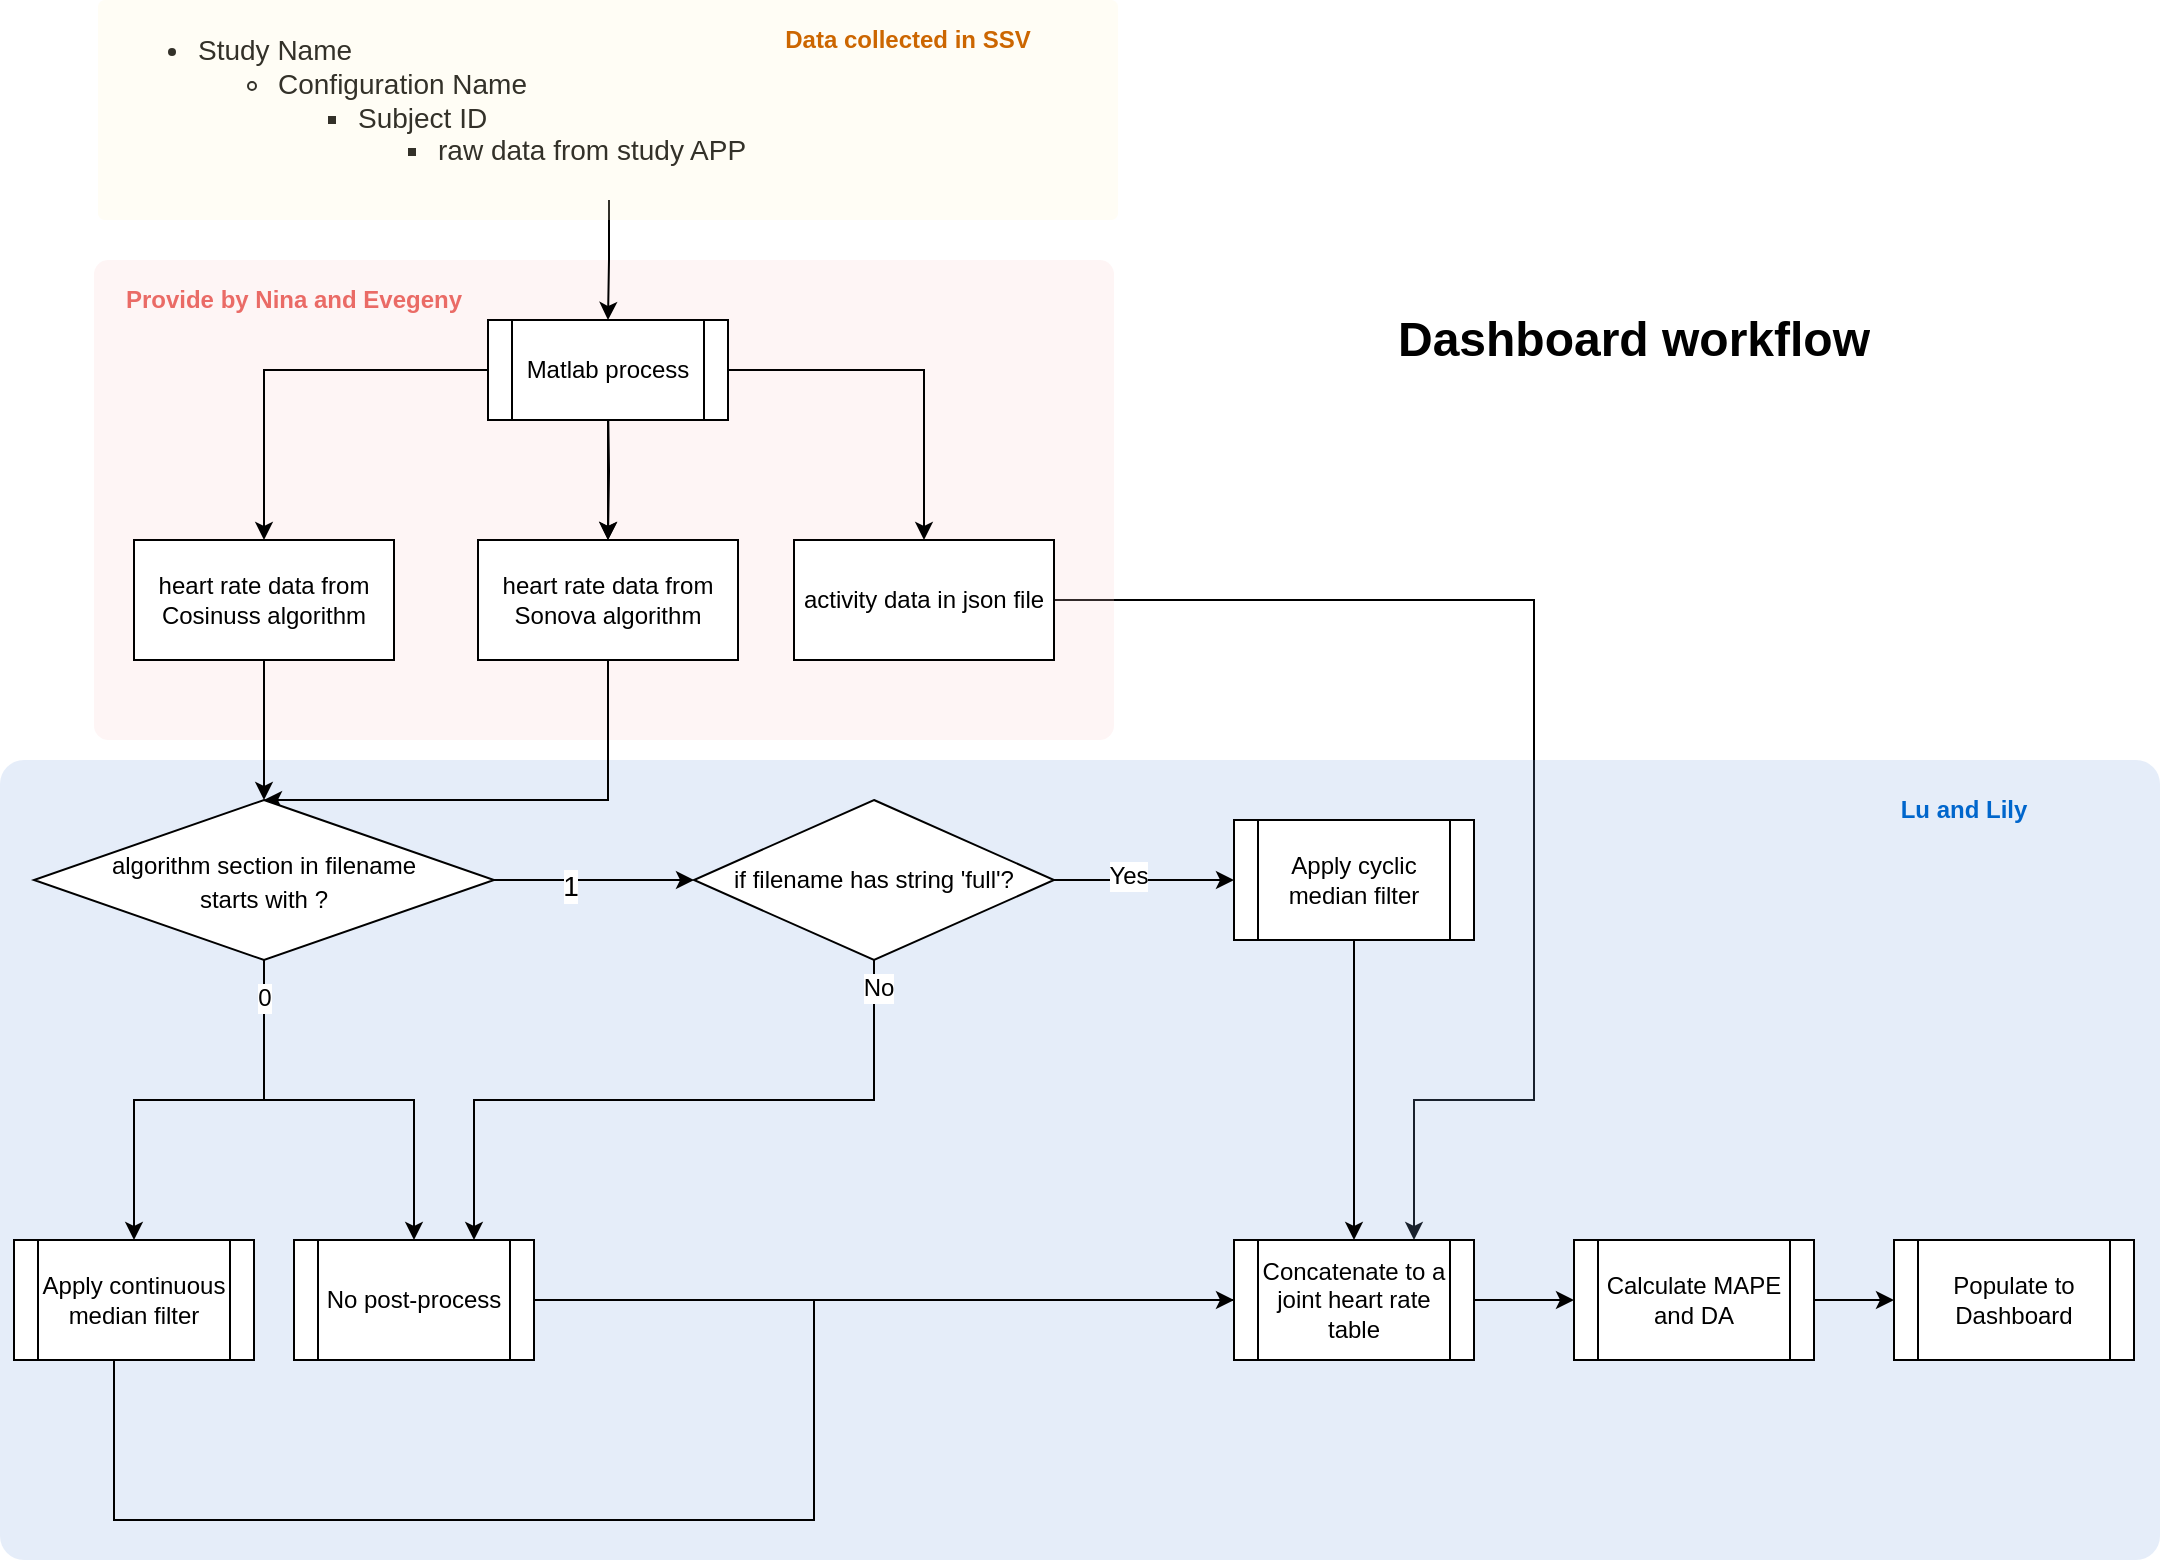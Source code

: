 <mxfile version="14.6.13" type="github">
  <diagram id="KIOIq3B1tjwC8RdAzctb" name="Page-1">
    <mxGraphModel dx="1422" dy="762" grid="1" gridSize="10" guides="1" tooltips="1" connect="1" arrows="1" fold="1" page="1" pageScale="1" pageWidth="1100" pageHeight="850" math="0" shadow="0">
      <root>
        <mxCell id="0" />
        <mxCell id="1" parent="0" />
        <mxCell id="7mfvnDVQpdmoXQ0QLcxs-120" style="edgeStyle=orthogonalEdgeStyle;rounded=0;orthogonalLoop=1;jettySize=auto;html=1;entryX=0.75;entryY=0;entryDx=0;entryDy=0;fontSize=12;fontColor=#000000;endArrow=classic;endFill=1;strokeColor=#000000;" edge="1" parent="1" source="7mfvnDVQpdmoXQ0QLcxs-45" target="7mfvnDVQpdmoXQ0QLcxs-103">
          <mxGeometry relative="1" as="geometry">
            <Array as="points">
              <mxPoint x="770" y="330" />
              <mxPoint x="770" y="580" />
              <mxPoint x="710" y="580" />
            </Array>
          </mxGeometry>
        </mxCell>
        <mxCell id="7mfvnDVQpdmoXQ0QLcxs-109" value="" style="rounded=1;whiteSpace=wrap;html=1;fontSize=12;align=left;fillColor=#f8cecc;fillOpacity=20;labelPosition=left;verticalLabelPosition=top;verticalAlign=bottom;arcSize=3;strokeColor=none;" vertex="1" parent="1">
          <mxGeometry x="50" y="160" width="510" height="240" as="geometry" />
        </mxCell>
        <mxCell id="7mfvnDVQpdmoXQ0QLcxs-114" value="" style="rounded=1;whiteSpace=wrap;html=1;fontSize=12;align=left;fillOpacity=20;labelPosition=left;verticalLabelPosition=top;verticalAlign=bottom;arcSize=3;fillColor=#7EA6E0;strokeColor=none;" vertex="1" parent="1">
          <mxGeometry x="3" y="410" width="1080" height="400" as="geometry" />
        </mxCell>
        <mxCell id="7mfvnDVQpdmoXQ0QLcxs-40" style="edgeStyle=orthogonalEdgeStyle;rounded=0;orthogonalLoop=1;jettySize=auto;html=1;exitX=0.75;exitY=1;exitDx=0;exitDy=0;fontSize=14;endArrow=classic;endFill=1;strokeColor=#000000;entryX=0.5;entryY=0;entryDx=0;entryDy=0;" edge="1" parent="1" source="7mfvnDVQpdmoXQ0QLcxs-21" target="7mfvnDVQpdmoXQ0QLcxs-62">
          <mxGeometry relative="1" as="geometry">
            <mxPoint x="307" y="190" as="targetPoint" />
          </mxGeometry>
        </mxCell>
        <mxCell id="7mfvnDVQpdmoXQ0QLcxs-21" value="&lt;ul style=&quot;font-size: 14px;&quot;&gt;&lt;li style=&quot;font-size: 14px;&quot;&gt;&lt;span style=&quot;font-size: 14px;&quot;&gt;Study Name&lt;/span&gt;&lt;/li&gt;&lt;ul style=&quot;font-size: 14px;&quot;&gt;&lt;li style=&quot;font-size: 14px;&quot;&gt;Configuration Name&lt;/li&gt;&lt;ul style=&quot;font-size: 14px;&quot;&gt;&lt;li style=&quot;font-size: 14px;&quot;&gt;Subject ID&lt;/li&gt;&lt;ul style=&quot;font-size: 14px;&quot;&gt;&lt;li style=&quot;font-size: 14px;&quot;&gt;raw data from study APP&lt;/li&gt;&lt;/ul&gt;&lt;/ul&gt;&lt;/ul&gt;&lt;/ul&gt;" style="text;html=1;strokeColor=none;fillColor=none;align=left;verticalAlign=middle;whiteSpace=wrap;rounded=0;fontSize=14;" vertex="1" parent="1">
          <mxGeometry x="60" y="30" width="330" height="100" as="geometry" />
        </mxCell>
        <mxCell id="7mfvnDVQpdmoXQ0QLcxs-50" value="" style="edgeStyle=orthogonalEdgeStyle;rounded=0;orthogonalLoop=1;jettySize=auto;html=1;fontSize=14;endArrow=classic;endFill=1;strokeColor=#000000;" edge="1" parent="1" source="7mfvnDVQpdmoXQ0QLcxs-29" target="7mfvnDVQpdmoXQ0QLcxs-49">
          <mxGeometry relative="1" as="geometry" />
        </mxCell>
        <mxCell id="7mfvnDVQpdmoXQ0QLcxs-29" value="&lt;font style=&quot;font-size: 12px;&quot;&gt;heart rate data from Cosinuss algorithm&lt;/font&gt;" style="rounded=0;whiteSpace=wrap;html=1;fontSize=12;align=center;" vertex="1" parent="1">
          <mxGeometry x="70" y="300" width="130" height="60" as="geometry" />
        </mxCell>
        <mxCell id="7mfvnDVQpdmoXQ0QLcxs-41" style="edgeStyle=orthogonalEdgeStyle;rounded=0;orthogonalLoop=1;jettySize=auto;html=1;entryX=0.5;entryY=0;entryDx=0;entryDy=0;fontSize=14;endArrow=classic;endFill=1;strokeColor=#000000;" edge="1" parent="1" source="7mfvnDVQpdmoXQ0QLcxs-62" target="7mfvnDVQpdmoXQ0QLcxs-29">
          <mxGeometry relative="1" as="geometry">
            <mxPoint x="247" y="210" as="sourcePoint" />
          </mxGeometry>
        </mxCell>
        <mxCell id="7mfvnDVQpdmoXQ0QLcxs-44" style="edgeStyle=orthogonalEdgeStyle;rounded=0;orthogonalLoop=1;jettySize=auto;html=1;fontSize=14;endArrow=classic;endFill=1;strokeColor=#000000;" edge="1" parent="1" target="7mfvnDVQpdmoXQ0QLcxs-43">
          <mxGeometry relative="1" as="geometry">
            <mxPoint x="307" y="230" as="sourcePoint" />
          </mxGeometry>
        </mxCell>
        <mxCell id="7mfvnDVQpdmoXQ0QLcxs-46" style="edgeStyle=orthogonalEdgeStyle;rounded=0;orthogonalLoop=1;jettySize=auto;html=1;entryX=0.5;entryY=0;entryDx=0;entryDy=0;fontSize=14;endArrow=classic;endFill=1;strokeColor=#000000;" edge="1" parent="1" source="7mfvnDVQpdmoXQ0QLcxs-62" target="7mfvnDVQpdmoXQ0QLcxs-45">
          <mxGeometry relative="1" as="geometry">
            <mxPoint x="367" y="210" as="sourcePoint" />
          </mxGeometry>
        </mxCell>
        <mxCell id="7mfvnDVQpdmoXQ0QLcxs-57" value="" style="edgeStyle=orthogonalEdgeStyle;rounded=0;orthogonalLoop=1;jettySize=auto;html=1;fontSize=14;endArrow=classic;endFill=1;strokeColor=#000000;entryX=0.5;entryY=0;entryDx=0;entryDy=0;" edge="1" parent="1" source="7mfvnDVQpdmoXQ0QLcxs-43" target="7mfvnDVQpdmoXQ0QLcxs-49">
          <mxGeometry relative="1" as="geometry">
            <Array as="points">
              <mxPoint x="307" y="430" />
            </Array>
          </mxGeometry>
        </mxCell>
        <mxCell id="7mfvnDVQpdmoXQ0QLcxs-43" value="&lt;font style=&quot;font-size: 12px;&quot;&gt;heart rate data from Sonova algorithm&lt;br style=&quot;font-size: 12px;&quot;&gt;&lt;/font&gt;" style="rounded=0;whiteSpace=wrap;html=1;fontSize=12;align=center;" vertex="1" parent="1">
          <mxGeometry x="242" y="300" width="130" height="60" as="geometry" />
        </mxCell>
        <mxCell id="7mfvnDVQpdmoXQ0QLcxs-45" value="&lt;span style=&quot;font-size: 12px;&quot;&gt;activity data in json file&lt;/span&gt;" style="rounded=0;whiteSpace=wrap;html=1;fontSize=12;align=center;" vertex="1" parent="1">
          <mxGeometry x="400" y="300" width="130" height="60" as="geometry" />
        </mxCell>
        <mxCell id="7mfvnDVQpdmoXQ0QLcxs-55" value="" style="edgeStyle=orthogonalEdgeStyle;rounded=0;orthogonalLoop=1;jettySize=auto;html=1;fontSize=14;endArrow=classic;endFill=1;strokeColor=#000000;entryX=0;entryY=0.5;entryDx=0;entryDy=0;" edge="1" parent="1" source="7mfvnDVQpdmoXQ0QLcxs-49" target="7mfvnDVQpdmoXQ0QLcxs-91">
          <mxGeometry relative="1" as="geometry">
            <mxPoint x="345" y="470" as="targetPoint" />
          </mxGeometry>
        </mxCell>
        <mxCell id="7mfvnDVQpdmoXQ0QLcxs-56" value="1" style="edgeLabel;html=1;align=center;verticalAlign=middle;resizable=0;points=[];fontSize=14;" vertex="1" connectable="0" parent="7mfvnDVQpdmoXQ0QLcxs-55">
          <mxGeometry x="-0.252" y="-3" relative="1" as="geometry">
            <mxPoint as="offset" />
          </mxGeometry>
        </mxCell>
        <mxCell id="7mfvnDVQpdmoXQ0QLcxs-88" style="edgeStyle=orthogonalEdgeStyle;rounded=0;orthogonalLoop=1;jettySize=auto;html=1;exitX=0.5;exitY=1;exitDx=0;exitDy=0;fontSize=12;endArrow=classic;endFill=1;strokeColor=#000000;" edge="1" parent="1" source="7mfvnDVQpdmoXQ0QLcxs-49" target="7mfvnDVQpdmoXQ0QLcxs-61">
          <mxGeometry relative="1" as="geometry" />
        </mxCell>
        <mxCell id="7mfvnDVQpdmoXQ0QLcxs-89" style="edgeStyle=orthogonalEdgeStyle;rounded=0;orthogonalLoop=1;jettySize=auto;html=1;exitX=0.5;exitY=1;exitDx=0;exitDy=0;entryX=0.5;entryY=0;entryDx=0;entryDy=0;fontSize=12;endArrow=classic;endFill=1;strokeColor=#000000;" edge="1" parent="1" source="7mfvnDVQpdmoXQ0QLcxs-49" target="7mfvnDVQpdmoXQ0QLcxs-72">
          <mxGeometry relative="1" as="geometry" />
        </mxCell>
        <mxCell id="7mfvnDVQpdmoXQ0QLcxs-90" value="0" style="edgeLabel;html=1;align=center;verticalAlign=middle;resizable=0;points=[];fontSize=12;" vertex="1" connectable="0" parent="7mfvnDVQpdmoXQ0QLcxs-89">
          <mxGeometry x="-0.823" y="1" relative="1" as="geometry">
            <mxPoint x="-1" as="offset" />
          </mxGeometry>
        </mxCell>
        <mxCell id="7mfvnDVQpdmoXQ0QLcxs-49" value="&lt;font style=&quot;font-size: 12px&quot;&gt;algorithm section in filename &lt;br&gt;starts with ?&lt;br&gt;&lt;/font&gt;" style="rhombus;whiteSpace=wrap;html=1;rounded=0;fontSize=14;" vertex="1" parent="1">
          <mxGeometry x="20" y="430" width="230" height="80" as="geometry" />
        </mxCell>
        <mxCell id="7mfvnDVQpdmoXQ0QLcxs-61" value="Apply continuous median filter" style="shape=process;whiteSpace=wrap;html=1;backgroundOutline=1;fontSize=12;align=center;" vertex="1" parent="1">
          <mxGeometry x="10" y="650" width="120" height="60" as="geometry" />
        </mxCell>
        <mxCell id="7mfvnDVQpdmoXQ0QLcxs-65" value="" style="edgeStyle=orthogonalEdgeStyle;rounded=0;orthogonalLoop=1;jettySize=auto;html=1;fontSize=14;endArrow=classic;endFill=1;strokeColor=#000000;" edge="1" parent="1" source="7mfvnDVQpdmoXQ0QLcxs-62" target="7mfvnDVQpdmoXQ0QLcxs-43">
          <mxGeometry relative="1" as="geometry" />
        </mxCell>
        <mxCell id="7mfvnDVQpdmoXQ0QLcxs-62" value="Matlab process" style="shape=process;whiteSpace=wrap;html=1;backgroundOutline=1;fontSize=12;align=center;" vertex="1" parent="1">
          <mxGeometry x="247" y="190" width="120" height="50" as="geometry" />
        </mxCell>
        <mxCell id="7mfvnDVQpdmoXQ0QLcxs-100" style="edgeStyle=orthogonalEdgeStyle;rounded=0;orthogonalLoop=1;jettySize=auto;html=1;fontSize=12;endArrow=classic;endFill=1;strokeColor=#000000;" edge="1" parent="1" source="7mfvnDVQpdmoXQ0QLcxs-72">
          <mxGeometry relative="1" as="geometry">
            <mxPoint x="680" y="680" as="targetPoint" />
          </mxGeometry>
        </mxCell>
        <mxCell id="7mfvnDVQpdmoXQ0QLcxs-72" value="No post-process" style="shape=process;whiteSpace=wrap;html=1;backgroundOutline=1;fontSize=12;align=center;" vertex="1" parent="1">
          <mxGeometry x="150" y="650" width="120" height="60" as="geometry" />
        </mxCell>
        <mxCell id="7mfvnDVQpdmoXQ0QLcxs-92" style="edgeStyle=orthogonalEdgeStyle;rounded=0;orthogonalLoop=1;jettySize=auto;html=1;entryX=0.75;entryY=0;entryDx=0;entryDy=0;fontSize=12;endArrow=classic;endFill=1;strokeColor=#000000;" edge="1" parent="1" source="7mfvnDVQpdmoXQ0QLcxs-91" target="7mfvnDVQpdmoXQ0QLcxs-72">
          <mxGeometry relative="1" as="geometry">
            <Array as="points">
              <mxPoint x="440" y="580" />
              <mxPoint x="240" y="580" />
            </Array>
          </mxGeometry>
        </mxCell>
        <mxCell id="7mfvnDVQpdmoXQ0QLcxs-93" value="No" style="edgeLabel;html=1;align=center;verticalAlign=middle;resizable=0;points=[];fontSize=12;" vertex="1" connectable="0" parent="7mfvnDVQpdmoXQ0QLcxs-92">
          <mxGeometry x="-0.918" y="2" relative="1" as="geometry">
            <mxPoint as="offset" />
          </mxGeometry>
        </mxCell>
        <mxCell id="7mfvnDVQpdmoXQ0QLcxs-95" style="edgeStyle=orthogonalEdgeStyle;rounded=0;orthogonalLoop=1;jettySize=auto;html=1;entryX=0;entryY=0.5;entryDx=0;entryDy=0;fontSize=12;endArrow=classic;endFill=1;strokeColor=#000000;" edge="1" parent="1" source="7mfvnDVQpdmoXQ0QLcxs-91" target="7mfvnDVQpdmoXQ0QLcxs-94">
          <mxGeometry relative="1" as="geometry" />
        </mxCell>
        <mxCell id="7mfvnDVQpdmoXQ0QLcxs-96" value="Yes" style="edgeLabel;html=1;align=center;verticalAlign=middle;resizable=0;points=[];fontSize=12;" vertex="1" connectable="0" parent="7mfvnDVQpdmoXQ0QLcxs-95">
          <mxGeometry x="-0.185" y="2" relative="1" as="geometry">
            <mxPoint as="offset" />
          </mxGeometry>
        </mxCell>
        <mxCell id="7mfvnDVQpdmoXQ0QLcxs-91" value="if filename has string &#39;full&#39;?" style="rhombus;whiteSpace=wrap;html=1;rounded=0;fontSize=12;" vertex="1" parent="1">
          <mxGeometry x="350" y="430" width="180" height="80" as="geometry" />
        </mxCell>
        <mxCell id="7mfvnDVQpdmoXQ0QLcxs-98" style="edgeStyle=orthogonalEdgeStyle;rounded=0;orthogonalLoop=1;jettySize=auto;html=1;fontSize=12;endArrow=classic;endFill=1;strokeColor=#000000;entryX=0.5;entryY=0;entryDx=0;entryDy=0;" edge="1" parent="1" source="7mfvnDVQpdmoXQ0QLcxs-94" target="7mfvnDVQpdmoXQ0QLcxs-103">
          <mxGeometry relative="1" as="geometry">
            <mxPoint x="730" y="660" as="targetPoint" />
          </mxGeometry>
        </mxCell>
        <mxCell id="7mfvnDVQpdmoXQ0QLcxs-94" value="Apply cyclic median filter" style="shape=process;whiteSpace=wrap;html=1;backgroundOutline=1;fontSize=12;align=center;" vertex="1" parent="1">
          <mxGeometry x="620" y="440" width="120" height="60" as="geometry" />
        </mxCell>
        <mxCell id="7mfvnDVQpdmoXQ0QLcxs-105" value="" style="edgeStyle=orthogonalEdgeStyle;rounded=0;orthogonalLoop=1;jettySize=auto;html=1;fontSize=12;endArrow=classic;endFill=1;strokeColor=#000000;" edge="1" parent="1" source="7mfvnDVQpdmoXQ0QLcxs-103" target="7mfvnDVQpdmoXQ0QLcxs-104">
          <mxGeometry relative="1" as="geometry" />
        </mxCell>
        <mxCell id="7mfvnDVQpdmoXQ0QLcxs-103" value="Concatenate to a joint heart rate table" style="shape=process;whiteSpace=wrap;html=1;backgroundOutline=1;fontSize=12;align=center;" vertex="1" parent="1">
          <mxGeometry x="620" y="650" width="120" height="60" as="geometry" />
        </mxCell>
        <mxCell id="7mfvnDVQpdmoXQ0QLcxs-108" style="edgeStyle=orthogonalEdgeStyle;rounded=0;orthogonalLoop=1;jettySize=auto;html=1;entryX=0;entryY=0.5;entryDx=0;entryDy=0;fontSize=12;endArrow=classic;endFill=1;strokeColor=#000000;" edge="1" parent="1" source="7mfvnDVQpdmoXQ0QLcxs-104" target="7mfvnDVQpdmoXQ0QLcxs-106">
          <mxGeometry relative="1" as="geometry" />
        </mxCell>
        <mxCell id="7mfvnDVQpdmoXQ0QLcxs-104" value="Calculate MAPE and DA" style="shape=process;whiteSpace=wrap;html=1;backgroundOutline=1;" vertex="1" parent="1">
          <mxGeometry x="790" y="650" width="120" height="60" as="geometry" />
        </mxCell>
        <mxCell id="7mfvnDVQpdmoXQ0QLcxs-106" value="Populate to Dashboard" style="shape=process;whiteSpace=wrap;html=1;backgroundOutline=1;fontSize=12;align=center;" vertex="1" parent="1">
          <mxGeometry x="950" y="650" width="120" height="60" as="geometry" />
        </mxCell>
        <mxCell id="7mfvnDVQpdmoXQ0QLcxs-99" style="edgeStyle=orthogonalEdgeStyle;rounded=0;orthogonalLoop=1;jettySize=auto;html=1;entryX=0;entryY=0.5;entryDx=0;entryDy=0;fontSize=12;endArrow=classic;endFill=1;strokeColor=#000000;" edge="1" parent="1" source="7mfvnDVQpdmoXQ0QLcxs-61" target="7mfvnDVQpdmoXQ0QLcxs-103">
          <mxGeometry relative="1" as="geometry">
            <mxPoint x="655" y="680" as="targetPoint" />
            <Array as="points">
              <mxPoint x="60" y="790" />
              <mxPoint x="410" y="790" />
              <mxPoint x="410" y="680" />
            </Array>
          </mxGeometry>
        </mxCell>
        <mxCell id="7mfvnDVQpdmoXQ0QLcxs-113" value="Provide by Nina and Evegeny" style="text;html=1;strokeColor=none;fillColor=none;align=center;verticalAlign=middle;whiteSpace=wrap;rounded=0;fontSize=12;fontStyle=1;fontColor=#EA6B66;" vertex="1" parent="1">
          <mxGeometry x="60" y="170" width="180" height="20" as="geometry" />
        </mxCell>
        <mxCell id="7mfvnDVQpdmoXQ0QLcxs-116" value="&lt;font color=&quot;#0066cc&quot;&gt;Lu and Lily&lt;/font&gt;" style="text;html=1;strokeColor=none;fillColor=none;align=center;verticalAlign=middle;whiteSpace=wrap;rounded=0;fontSize=12;fontStyle=1;fontColor=#EA6B66;" vertex="1" parent="1">
          <mxGeometry x="930" y="425" width="110" height="20" as="geometry" />
        </mxCell>
        <mxCell id="7mfvnDVQpdmoXQ0QLcxs-117" value="" style="rounded=1;whiteSpace=wrap;html=1;fontSize=12;align=left;fillColor=#fff2cc;fillOpacity=20;labelPosition=left;verticalLabelPosition=top;verticalAlign=bottom;arcSize=3;strokeColor=none;" vertex="1" parent="1">
          <mxGeometry x="52" y="30" width="510" height="110" as="geometry" />
        </mxCell>
        <mxCell id="7mfvnDVQpdmoXQ0QLcxs-118" value="&lt;font color=&quot;#cc6600&quot;&gt;Data collected in SSV&lt;/font&gt;" style="text;html=1;strokeColor=none;fillColor=none;align=center;verticalAlign=middle;whiteSpace=wrap;rounded=0;fontSize=12;fontStyle=1;fontColor=#EA6B66;" vertex="1" parent="1">
          <mxGeometry x="367" y="40" width="180" height="20" as="geometry" />
        </mxCell>
        <mxCell id="7mfvnDVQpdmoXQ0QLcxs-119" value="&lt;h1&gt;Dashboard workflow&lt;/h1&gt;&lt;p&gt;&lt;br&gt;&lt;/p&gt;" style="text;html=1;strokeColor=none;fillColor=none;spacing=5;spacingTop=-20;whiteSpace=wrap;overflow=hidden;rounded=0;fontSize=12;align=center;" vertex="1" parent="1">
          <mxGeometry x="640" y="180" width="360" height="50" as="geometry" />
        </mxCell>
      </root>
    </mxGraphModel>
  </diagram>
</mxfile>
